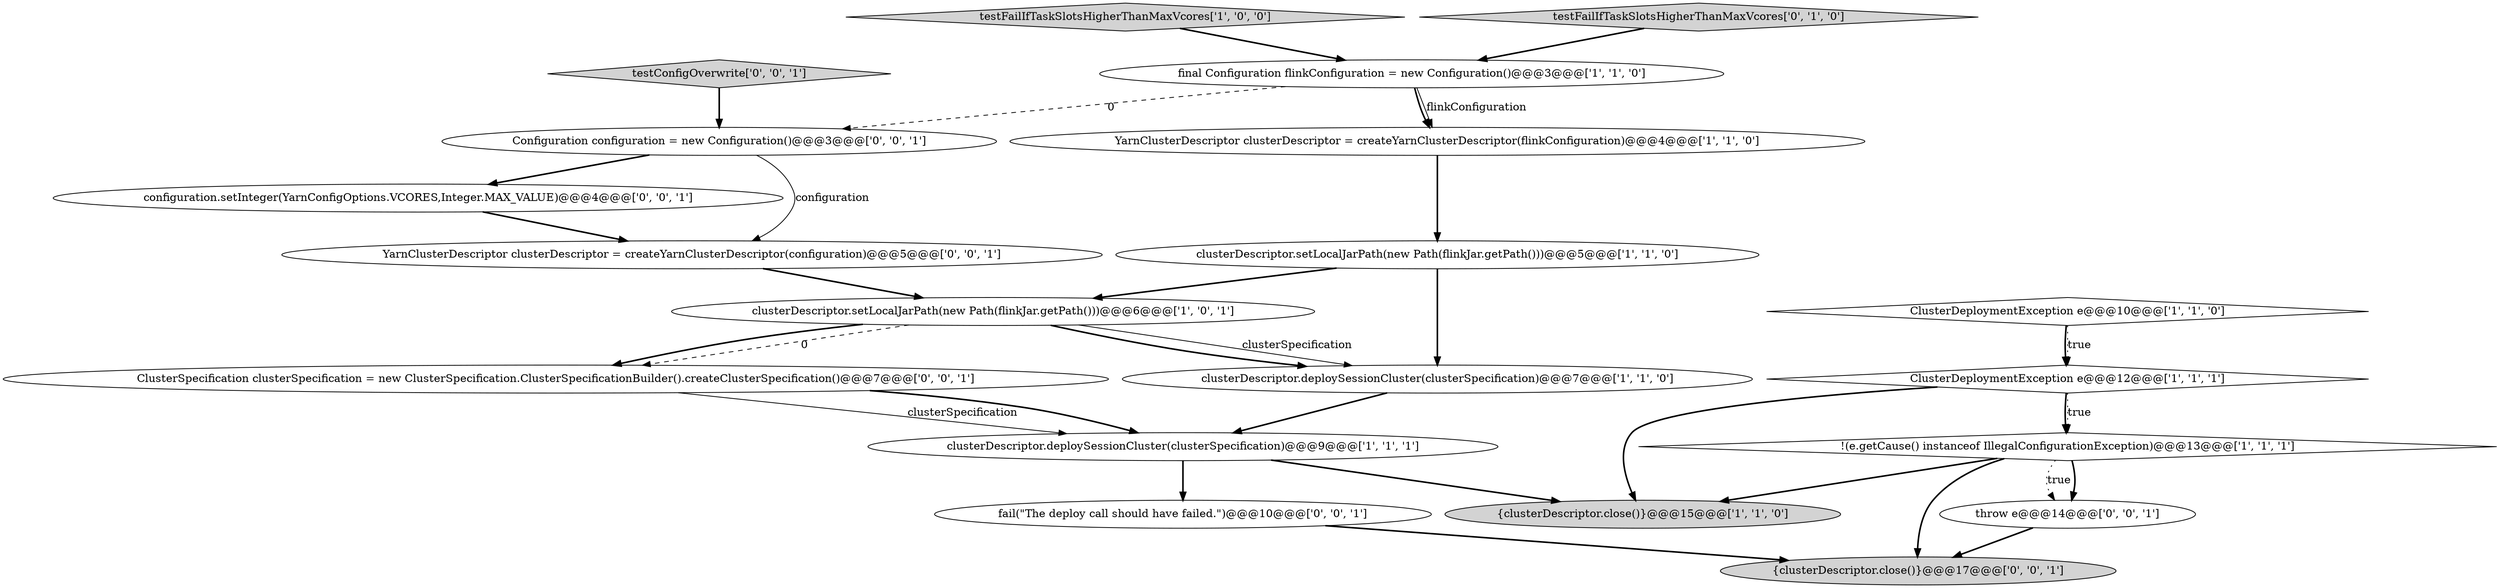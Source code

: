 digraph {
19 [style = filled, label = "configuration.setInteger(YarnConfigOptions.VCORES,Integer.MAX_VALUE)@@@4@@@['0', '0', '1']", fillcolor = white, shape = ellipse image = "AAA0AAABBB3BBB"];
14 [style = filled, label = "YarnClusterDescriptor clusterDescriptor = createYarnClusterDescriptor(configuration)@@@5@@@['0', '0', '1']", fillcolor = white, shape = ellipse image = "AAA0AAABBB3BBB"];
18 [style = filled, label = "throw e@@@14@@@['0', '0', '1']", fillcolor = white, shape = ellipse image = "AAA0AAABBB3BBB"];
8 [style = filled, label = "ClusterDeploymentException e@@@12@@@['1', '1', '1']", fillcolor = white, shape = diamond image = "AAA0AAABBB1BBB"];
0 [style = filled, label = "{clusterDescriptor.close()}@@@15@@@['1', '1', '0']", fillcolor = lightgray, shape = ellipse image = "AAA0AAABBB1BBB"];
9 [style = filled, label = "!(e.getCause() instanceof IllegalConfigurationException)@@@13@@@['1', '1', '1']", fillcolor = white, shape = diamond image = "AAA0AAABBB1BBB"];
10 [style = filled, label = "final Configuration flinkConfiguration = new Configuration()@@@3@@@['1', '1', '0']", fillcolor = white, shape = ellipse image = "AAA0AAABBB1BBB"];
17 [style = filled, label = "{clusterDescriptor.close()}@@@17@@@['0', '0', '1']", fillcolor = lightgray, shape = ellipse image = "AAA0AAABBB3BBB"];
3 [style = filled, label = "clusterDescriptor.deploySessionCluster(clusterSpecification)@@@7@@@['1', '1', '0']", fillcolor = white, shape = ellipse image = "AAA0AAABBB1BBB"];
2 [style = filled, label = "testFailIfTaskSlotsHigherThanMaxVcores['1', '0', '0']", fillcolor = lightgray, shape = diamond image = "AAA0AAABBB1BBB"];
11 [style = filled, label = "testFailIfTaskSlotsHigherThanMaxVcores['0', '1', '0']", fillcolor = lightgray, shape = diamond image = "AAA0AAABBB2BBB"];
15 [style = filled, label = "fail(\"The deploy call should have failed.\")@@@10@@@['0', '0', '1']", fillcolor = white, shape = ellipse image = "AAA0AAABBB3BBB"];
7 [style = filled, label = "clusterDescriptor.setLocalJarPath(new Path(flinkJar.getPath()))@@@6@@@['1', '0', '1']", fillcolor = white, shape = ellipse image = "AAA0AAABBB1BBB"];
16 [style = filled, label = "testConfigOverwrite['0', '0', '1']", fillcolor = lightgray, shape = diamond image = "AAA0AAABBB3BBB"];
12 [style = filled, label = "Configuration configuration = new Configuration()@@@3@@@['0', '0', '1']", fillcolor = white, shape = ellipse image = "AAA0AAABBB3BBB"];
5 [style = filled, label = "clusterDescriptor.setLocalJarPath(new Path(flinkJar.getPath()))@@@5@@@['1', '1', '0']", fillcolor = white, shape = ellipse image = "AAA0AAABBB1BBB"];
4 [style = filled, label = "YarnClusterDescriptor clusterDescriptor = createYarnClusterDescriptor(flinkConfiguration)@@@4@@@['1', '1', '0']", fillcolor = white, shape = ellipse image = "AAA0AAABBB1BBB"];
1 [style = filled, label = "clusterDescriptor.deploySessionCluster(clusterSpecification)@@@9@@@['1', '1', '1']", fillcolor = white, shape = ellipse image = "AAA0AAABBB1BBB"];
13 [style = filled, label = "ClusterSpecification clusterSpecification = new ClusterSpecification.ClusterSpecificationBuilder().createClusterSpecification()@@@7@@@['0', '0', '1']", fillcolor = white, shape = ellipse image = "AAA0AAABBB3BBB"];
6 [style = filled, label = "ClusterDeploymentException e@@@10@@@['1', '1', '0']", fillcolor = white, shape = diamond image = "AAA0AAABBB1BBB"];
7->3 [style = solid, label="clusterSpecification"];
9->18 [style = bold, label=""];
14->7 [style = bold, label=""];
8->9 [style = bold, label=""];
8->0 [style = bold, label=""];
10->12 [style = dashed, label="0"];
4->5 [style = bold, label=""];
13->1 [style = solid, label="clusterSpecification"];
8->9 [style = dotted, label="true"];
2->10 [style = bold, label=""];
9->0 [style = bold, label=""];
6->8 [style = bold, label=""];
7->13 [style = dashed, label="0"];
3->1 [style = bold, label=""];
9->18 [style = dotted, label="true"];
7->13 [style = bold, label=""];
7->3 [style = bold, label=""];
16->12 [style = bold, label=""];
6->8 [style = dotted, label="true"];
11->10 [style = bold, label=""];
10->4 [style = bold, label=""];
9->17 [style = bold, label=""];
12->19 [style = bold, label=""];
1->15 [style = bold, label=""];
12->14 [style = solid, label="configuration"];
13->1 [style = bold, label=""];
18->17 [style = bold, label=""];
5->3 [style = bold, label=""];
10->4 [style = solid, label="flinkConfiguration"];
19->14 [style = bold, label=""];
5->7 [style = bold, label=""];
1->0 [style = bold, label=""];
15->17 [style = bold, label=""];
}
